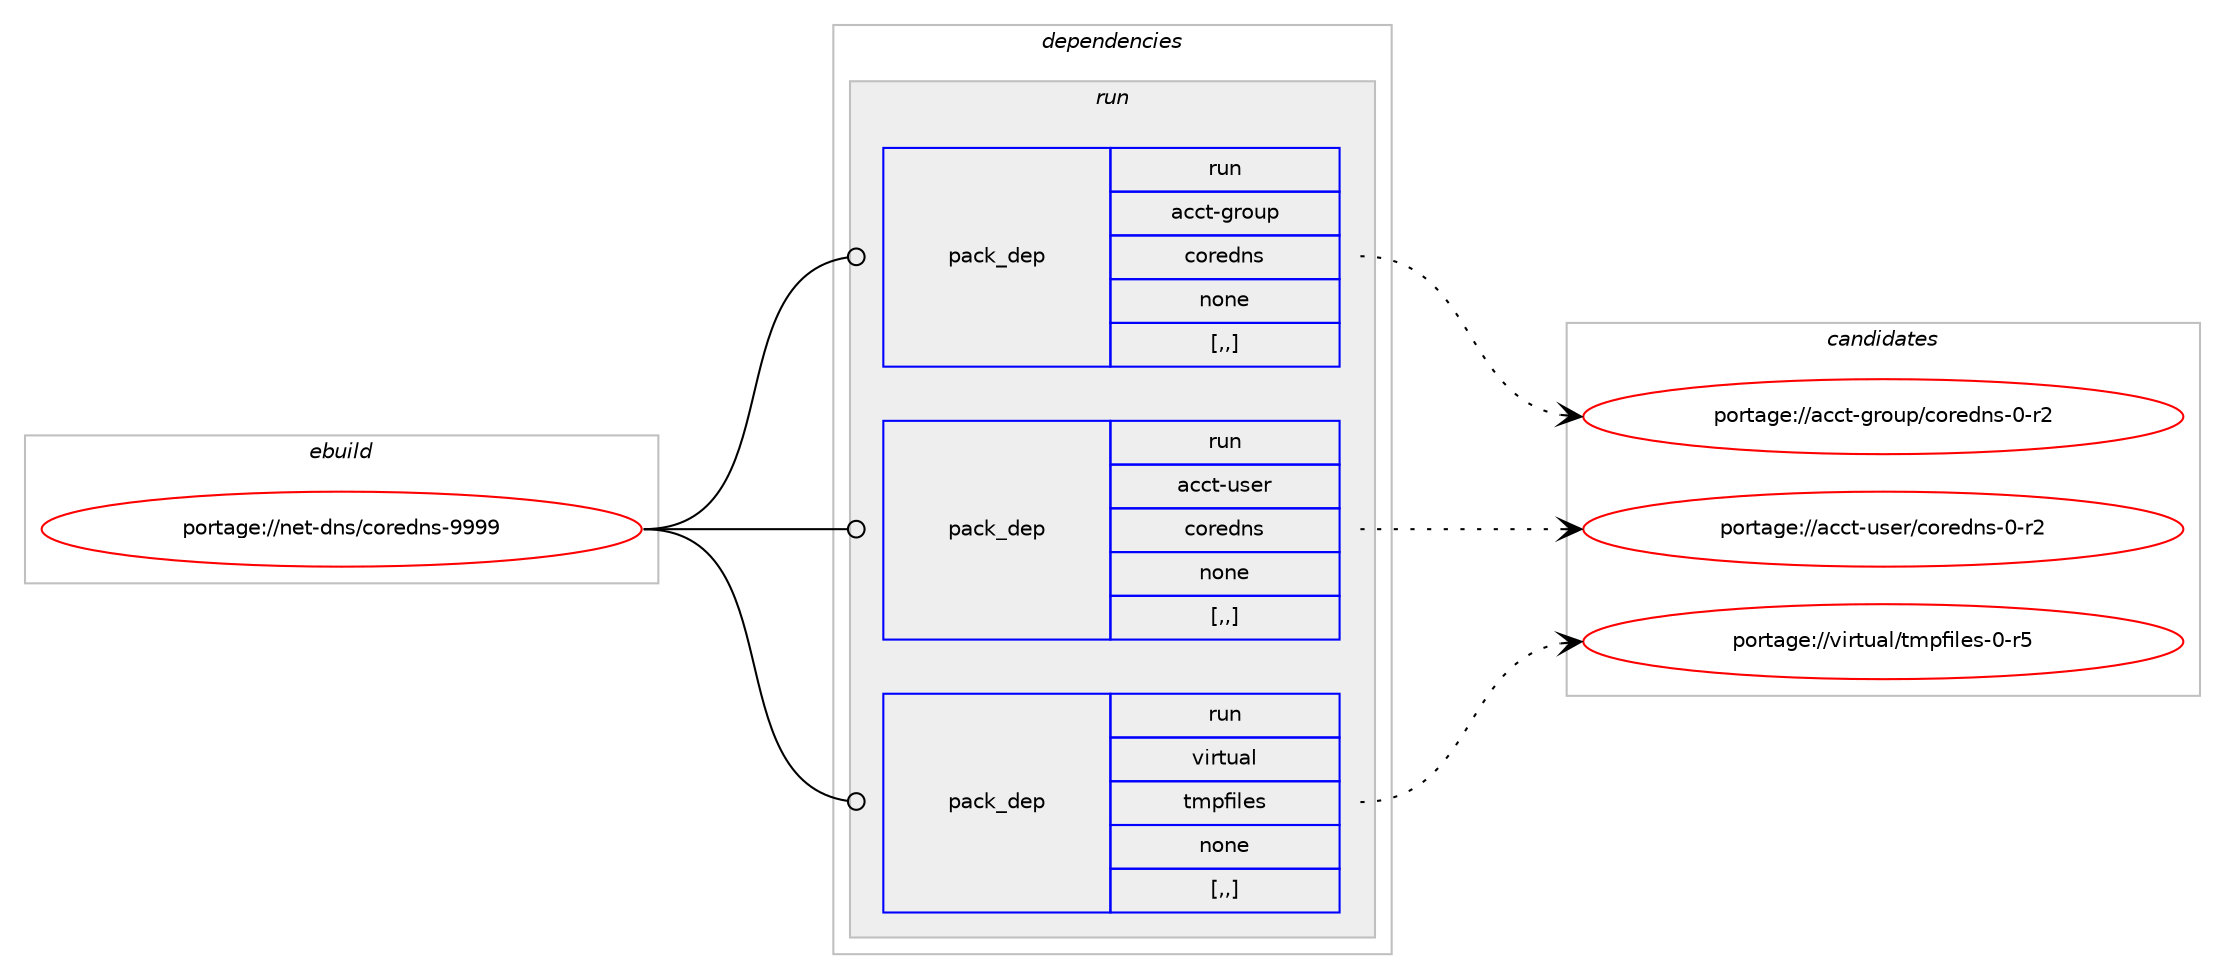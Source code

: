 digraph prolog {

# *************
# Graph options
# *************

newrank=true;
concentrate=true;
compound=true;
graph [rankdir=LR,fontname=Helvetica,fontsize=10,ranksep=1.5];#, ranksep=2.5, nodesep=0.2];
edge  [arrowhead=vee];
node  [fontname=Helvetica,fontsize=10];

# **********
# The ebuild
# **********

subgraph cluster_leftcol {
color=gray;
label=<<i>ebuild</i>>;
id [label="portage://net-dns/coredns-9999", color=red, width=4, href="../net-dns/coredns-9999.svg"];
}

# ****************
# The dependencies
# ****************

subgraph cluster_midcol {
color=gray;
label=<<i>dependencies</i>>;
subgraph cluster_compile {
fillcolor="#eeeeee";
style=filled;
label=<<i>compile</i>>;
}
subgraph cluster_compileandrun {
fillcolor="#eeeeee";
style=filled;
label=<<i>compile and run</i>>;
}
subgraph cluster_run {
fillcolor="#eeeeee";
style=filled;
label=<<i>run</i>>;
subgraph pack252889 {
dependency344739 [label=<<TABLE BORDER="0" CELLBORDER="1" CELLSPACING="0" CELLPADDING="4" WIDTH="220"><TR><TD ROWSPAN="6" CELLPADDING="30">pack_dep</TD></TR><TR><TD WIDTH="110">run</TD></TR><TR><TD>acct-group</TD></TR><TR><TD>coredns</TD></TR><TR><TD>none</TD></TR><TR><TD>[,,]</TD></TR></TABLE>>, shape=none, color=blue];
}
id:e -> dependency344739:w [weight=20,style="solid",arrowhead="odot"];
subgraph pack252890 {
dependency344740 [label=<<TABLE BORDER="0" CELLBORDER="1" CELLSPACING="0" CELLPADDING="4" WIDTH="220"><TR><TD ROWSPAN="6" CELLPADDING="30">pack_dep</TD></TR><TR><TD WIDTH="110">run</TD></TR><TR><TD>acct-user</TD></TR><TR><TD>coredns</TD></TR><TR><TD>none</TD></TR><TR><TD>[,,]</TD></TR></TABLE>>, shape=none, color=blue];
}
id:e -> dependency344740:w [weight=20,style="solid",arrowhead="odot"];
subgraph pack252891 {
dependency344741 [label=<<TABLE BORDER="0" CELLBORDER="1" CELLSPACING="0" CELLPADDING="4" WIDTH="220"><TR><TD ROWSPAN="6" CELLPADDING="30">pack_dep</TD></TR><TR><TD WIDTH="110">run</TD></TR><TR><TD>virtual</TD></TR><TR><TD>tmpfiles</TD></TR><TR><TD>none</TD></TR><TR><TD>[,,]</TD></TR></TABLE>>, shape=none, color=blue];
}
id:e -> dependency344741:w [weight=20,style="solid",arrowhead="odot"];
}
}

# **************
# The candidates
# **************

subgraph cluster_choices {
rank=same;
color=gray;
label=<<i>candidates</i>>;

subgraph choice252889 {
color=black;
nodesep=1;
choice97999911645103114111117112479911111410110011011545484511450 [label="portage://acct-group/coredns-0-r2", color=red, width=4,href="../acct-group/coredns-0-r2.svg"];
dependency344739:e -> choice97999911645103114111117112479911111410110011011545484511450:w [style=dotted,weight="100"];
}
subgraph choice252890 {
color=black;
nodesep=1;
choice97999911645117115101114479911111410110011011545484511450 [label="portage://acct-user/coredns-0-r2", color=red, width=4,href="../acct-user/coredns-0-r2.svg"];
dependency344740:e -> choice97999911645117115101114479911111410110011011545484511450:w [style=dotted,weight="100"];
}
subgraph choice252891 {
color=black;
nodesep=1;
choice118105114116117971084711610911210210510810111545484511453 [label="portage://virtual/tmpfiles-0-r5", color=red, width=4,href="../virtual/tmpfiles-0-r5.svg"];
dependency344741:e -> choice118105114116117971084711610911210210510810111545484511453:w [style=dotted,weight="100"];
}
}

}
